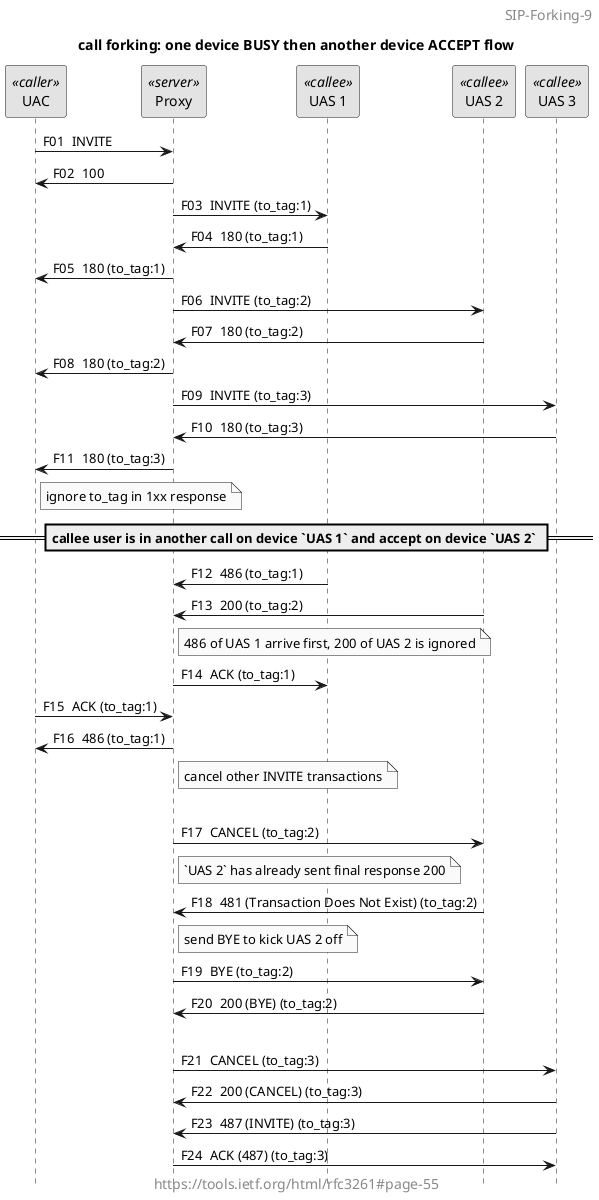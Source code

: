 @startuml
title call forking: one device BUSY then another device ACCEPT flow

skinparam monochrome true
autonumber "F00 "
hide footbox
'skinparam BoxPadding 40

skinparam headerFontSize 14
header SIP-Forking-9

'box "caller"
participant "UAC" as Caller_UAC <<caller>>
'end box

'box "proxy"
participant "Proxy" as Proxy <<server>>
'end box

'box "callee"
participant "UAS 1" as Callee_UAS_1 <<callee>>
participant "UAS 2" as Callee_UAS_2 <<callee>>
participant "UAS 3" as Callee_UAS_3 <<callee>>
'end box

Caller_UAC -> Proxy: INVITE
Caller_UAC <- Proxy: 100

Proxy -> Callee_UAS_1: INVITE (to_tag:1)
Proxy <- Callee_UAS_1: 180 (to_tag:1)
Caller_UAC <- Proxy: 180 (to_tag:1)

Proxy -> Callee_UAS_2: INVITE (to_tag:2)
Proxy <- Callee_UAS_2: 180 (to_tag:2)
Caller_UAC <- Proxy: 180 (to_tag:2)

Proxy -> Callee_UAS_3: INVITE (to_tag:3)
Proxy <- Callee_UAS_3: 180 (to_tag:3)
Caller_UAC <- Proxy: 180 (to_tag:3)

note right of Caller_UAC: ignore to_tag in 1xx response

== callee user is in another call on device `UAS 1` and accept on device `UAS 2` ==

Proxy <- Callee_UAS_1: 486 (to_tag:1)
Proxy <- Callee_UAS_2: 200 (to_tag:2)
note right of Proxy: 486 of UAS 1 arrive first, 200 of UAS 2 is ignored
Proxy -> Callee_UAS_1: ACK (to_tag:1)
Caller_UAC -> Proxy: ACK (to_tag:1)
Caller_UAC <- Proxy: 486 (to_tag:1)
note right of Proxy: cancel other INVITE transactions
|||
Proxy -> Callee_UAS_2: CANCEL (to_tag:2)
note right of Proxy: `UAS 2` has already sent final response 200
Proxy <- Callee_UAS_2: 481 (Transaction Does Not Exist) (to_tag:2)
note right of Proxy: send BYE to kick UAS 2 off 
Proxy -> Callee_UAS_2: BYE (to_tag:2)
Proxy <- Callee_UAS_2: 200 (BYE) (to_tag:2)
|||
Proxy -> Callee_UAS_3: CANCEL (to_tag:3)
Proxy <- Callee_UAS_3: 200 (CANCEL) (to_tag:3)
Proxy <- Callee_UAS_3: 487 (INVITE) (to_tag:3)
Proxy -> Callee_UAS_3: ACK (487) (to_tag:3)

skinparam footerFontSize 14
footer https://tools.ietf.org/html/rfc3261#page-55

@enduml
